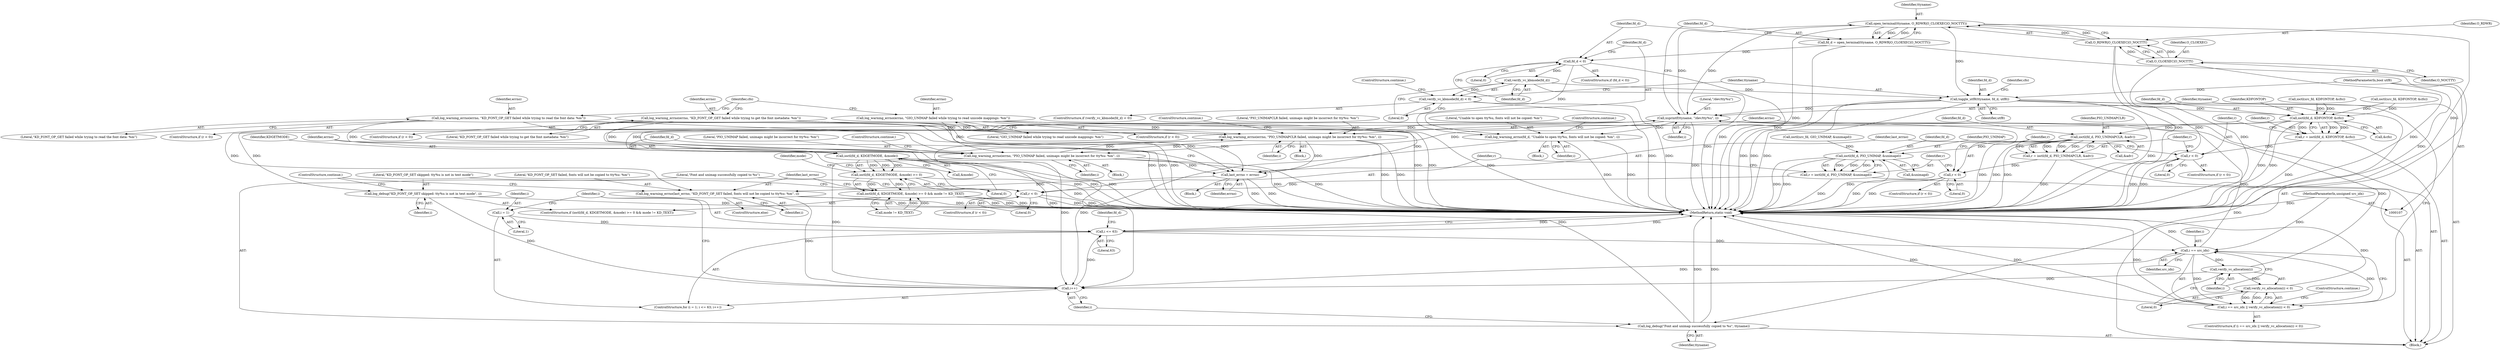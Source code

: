 digraph "1_systemd_9725f1a10f80f5e0ae7d9b60547458622aeb322f_1@API" {
"1000290" [label="(Call,open_terminal(ttyname, O_RDWR|O_CLOEXEC|O_NOCTTY))"];
"1000284" [label="(Call,xsprintf(ttyname, \"/dev/tty%u\", i))"];
"1000290" [label="(Call,open_terminal(ttyname, O_RDWR|O_CLOEXEC|O_NOCTTY))"];
"1000292" [label="(Call,O_RDWR|O_CLOEXEC|O_NOCTTY)"];
"1000294" [label="(Call,O_CLOEXEC|O_NOCTTY)"];
"1000396" [label="(Call,log_debug(\"Font and unimap successfully copied to %s\", ttyname))"];
"1000313" [label="(Call,toggle_utf8(ttyname, fd_d, utf8))"];
"1000309" [label="(Call,verify_vc_kbmode(fd_d))"];
"1000298" [label="(Call,fd_d < 0)"];
"1000288" [label="(Call,fd_d = open_terminal(ttyname, O_RDWR|O_CLOEXEC|O_NOCTTY))"];
"1000110" [label="(MethodParameterIn,bool utf8)"];
"1000280" [label="(Call,verify_vc_allocation(i))"];
"1000276" [label="(Call,i == src_idx)"];
"1000262" [label="(Call,i <= 63)"];
"1000259" [label="(Call,i = 1)"];
"1000265" [label="(Call,i++)"];
"1000302" [label="(Call,log_warning_errno(fd_d, \"Unable to open tty%u, fonts will not be copied: %m\", i))"];
"1000357" [label="(Call,log_warning_errno(last_errno, \"KD_FONT_OP_SET failed, fonts will not be copied to tty%u: %m\", i))"];
"1000338" [label="(Call,last_errno = errno)"];
"1000374" [label="(Call,log_warning_errno(errno, \"PIO_UNIMAPCLR failed, unimaps might be incorrect for tty%u: %m\", i))"];
"1000215" [label="(Call,log_warning_errno(errno, \"KD_FONT_OP_GET failed while trying to read the font data: %m\"))"];
"1000391" [label="(Call,log_warning_errno(errno, \"PIO_UNIMAP failed, unimaps might be incorrect for tty%u: %m\", i))"];
"1000142" [label="(Call,log_warning_errno(errno, \"KD_FONT_OP_GET failed while trying to get the font metadata: %m\"))"];
"1000241" [label="(Call,log_warning_errno(errno, \"GIO_UNIMAP failed while trying to read unicode mappings: %m\"))"];
"1000353" [label="(Call,log_debug(\"KD_FONT_OP_SET skipped: tty%u is not in text mode\", i))"];
"1000109" [label="(MethodParameterIn,unsigned src_idx)"];
"1000275" [label="(Call,i == src_idx || verify_vc_allocation(i) < 0)"];
"1000279" [label="(Call,verify_vc_allocation(i) < 0)"];
"1000308" [label="(Call,verify_vc_kbmode(fd_d) < 0)"];
"1000326" [label="(Call,ioctl(fd_d, KDFONTOP, &cfo))"];
"1000324" [label="(Call,r = ioctl(fd_d, KDFONTOP, &cfo))"];
"1000332" [label="(Call,r < 0)"];
"1000344" [label="(Call,ioctl(fd_d, KDGETMODE, &mode))"];
"1000343" [label="(Call,ioctl(fd_d, KDGETMODE, &mode) >= 0)"];
"1000342" [label="(Call,ioctl(fd_d, KDGETMODE, &mode) >= 0 && mode != KD_TEXT)"];
"1000364" [label="(Call,ioctl(fd_d, PIO_UNIMAPCLR, &adv))"];
"1000362" [label="(Call,r = ioctl(fd_d, PIO_UNIMAPCLR, &adv))"];
"1000370" [label="(Call,r < 0)"];
"1000381" [label="(Call,ioctl(fd_d, PIO_UNIMAP, &unimapd))"];
"1000379" [label="(Call,r = ioctl(fd_d, PIO_UNIMAP, &unimapd))"];
"1000387" [label="(Call,r < 0)"];
"1000351" [label="(Identifier,mode)"];
"1000307" [label="(ControlStructure,if (verify_vc_kbmode(fd_d) < 0))"];
"1000365" [label="(Identifier,fd_d)"];
"1000287" [label="(Identifier,i)"];
"1000295" [label="(Identifier,O_CLOEXEC)"];
"1000277" [label="(Identifier,i)"];
"1000324" [label="(Call,r = ioctl(fd_d, KDFONTOP, &cfo))"];
"1000387" [label="(Call,r < 0)"];
"1000327" [label="(Identifier,fd_d)"];
"1000353" [label="(Call,log_debug(\"KD_FONT_OP_SET skipped: tty%u is not in text mode\", i))"];
"1000302" [label="(Call,log_warning_errno(fd_d, \"Unable to open tty%u, fonts will not be copied: %m\", i))"];
"1000355" [label="(Identifier,i)"];
"1000243" [label="(Literal,\"GIO_UNIMAP failed while trying to read unicode mappings: %m\")"];
"1000300" [label="(Literal,0)"];
"1000296" [label="(Identifier,O_NOCTTY)"];
"1000356" [label="(ControlStructure,else)"];
"1000242" [label="(Identifier,errno)"];
"1000262" [label="(Call,i <= 63)"];
"1000335" [label="(Block,)"];
"1000377" [label="(Identifier,i)"];
"1000390" [label="(Block,)"];
"1000260" [label="(Identifier,i)"];
"1000297" [label="(ControlStructure,if (fd_d < 0))"];
"1000267" [label="(Block,)"];
"1000341" [label="(ControlStructure,if (ioctl(fd_d, KDGETMODE, &mode) >= 0 && mode != KD_TEXT))"];
"1000338" [label="(Call,last_errno = errno)"];
"1000301" [label="(Block,)"];
"1000328" [label="(Identifier,KDFONTOP)"];
"1000138" [label="(ControlStructure,if (r < 0))"];
"1000354" [label="(Literal,\"KD_FONT_OP_SET skipped: tty%u is not in text mode\")"];
"1000326" [label="(Call,ioctl(fd_d, KDFONTOP, &cfo))"];
"1000346" [label="(Identifier,KDGETMODE)"];
"1000314" [label="(Identifier,ttyname)"];
"1000215" [label="(Call,log_warning_errno(errno, \"KD_FONT_OP_GET failed while trying to read the font data: %m\"))"];
"1000382" [label="(Identifier,fd_d)"];
"1000320" [label="(Identifier,cfo)"];
"1000281" [label="(Identifier,i)"];
"1000217" [label="(Literal,\"KD_FONT_OP_GET failed while trying to read the font data: %m\")"];
"1000274" [label="(ControlStructure,if (i == src_idx || verify_vc_allocation(i) < 0))"];
"1000361" [label="(ControlStructure,continue;)"];
"1000288" [label="(Call,fd_d = open_terminal(ttyname, O_RDWR|O_CLOEXEC|O_NOCTTY))"];
"1000261" [label="(Literal,1)"];
"1000372" [label="(Literal,0)"];
"1000258" [label="(ControlStructure,for (i = 1; i <= 63; i++))"];
"1000362" [label="(Call,r = ioctl(fd_d, PIO_UNIMAPCLR, &adv))"];
"1000375" [label="(Identifier,errno)"];
"1000349" [label="(Literal,0)"];
"1000306" [label="(ControlStructure,continue;)"];
"1000241" [label="(Call,log_warning_errno(errno, \"GIO_UNIMAP failed while trying to read unicode mappings: %m\"))"];
"1000380" [label="(Identifier,r)"];
"1000342" [label="(Call,ioctl(fd_d, KDGETMODE, &mode) >= 0 && mode != KD_TEXT)"];
"1000311" [label="(Literal,0)"];
"1000304" [label="(Literal,\"Unable to open tty%u, fonts will not be copied: %m\")"];
"1000292" [label="(Call,O_RDWR|O_CLOEXEC|O_NOCTTY)"];
"1000266" [label="(Identifier,i)"];
"1000275" [label="(Call,i == src_idx || verify_vc_allocation(i) < 0)"];
"1000284" [label="(Call,xsprintf(ttyname, \"/dev/tty%u\", i))"];
"1000367" [label="(Call,&adv)"];
"1000143" [label="(Identifier,errno)"];
"1000360" [label="(Identifier,i)"];
"1000371" [label="(Identifier,r)"];
"1000286" [label="(Literal,\"/dev/tty%u\")"];
"1000331" [label="(ControlStructure,if (r < 0))"];
"1000359" [label="(Literal,\"KD_FONT_OP_SET failed, fonts will not be copied to tty%u: %m\")"];
"1000384" [label="(Call,&unimapd)"];
"1000299" [label="(Identifier,fd_d)"];
"1000376" [label="(Literal,\"PIO_UNIMAPCLR failed, unimaps might be incorrect for tty%u: %m\")"];
"1000357" [label="(Call,log_warning_errno(last_errno, \"KD_FONT_OP_SET failed, fonts will not be copied to tty%u: %m\", i))"];
"1000259" [label="(Call,i = 1)"];
"1000315" [label="(Identifier,fd_d)"];
"1000386" [label="(ControlStructure,if (r < 0))"];
"1000280" [label="(Call,verify_vc_allocation(i))"];
"1000290" [label="(Call,open_terminal(ttyname, O_RDWR|O_CLOEXEC|O_NOCTTY))"];
"1000334" [label="(Literal,0)"];
"1000309" [label="(Call,verify_vc_kbmode(fd_d))"];
"1000144" [label="(Literal,\"KD_FONT_OP_GET failed while trying to get the font metadata: %m\")"];
"1000399" [label="(MethodReturn,static void)"];
"1000347" [label="(Call,&mode)"];
"1000109" [label="(MethodParameterIn,unsigned src_idx)"];
"1000316" [label="(Identifier,utf8)"];
"1000265" [label="(Call,i++)"];
"1000283" [label="(ControlStructure,continue;)"];
"1000389" [label="(Literal,0)"];
"1000289" [label="(Identifier,fd_d)"];
"1000305" [label="(Identifier,i)"];
"1000339" [label="(Identifier,last_errno)"];
"1000303" [label="(Identifier,fd_d)"];
"1000394" [label="(Identifier,i)"];
"1000294" [label="(Call,O_CLOEXEC|O_NOCTTY)"];
"1000370" [label="(Call,r < 0)"];
"1000383" [label="(Identifier,PIO_UNIMAP)"];
"1000364" [label="(Call,ioctl(fd_d, PIO_UNIMAPCLR, &adv))"];
"1000340" [label="(Identifier,errno)"];
"1000373" [label="(Block,)"];
"1000332" [label="(Call,r < 0)"];
"1000343" [label="(Call,ioctl(fd_d, KDGETMODE, &mode) >= 0)"];
"1000391" [label="(Call,log_warning_errno(errno, \"PIO_UNIMAP failed, unimaps might be incorrect for tty%u: %m\", i))"];
"1000363" [label="(Identifier,r)"];
"1000397" [label="(Literal,\"Font and unimap successfully copied to %s\")"];
"1000278" [label="(Identifier,src_idx)"];
"1000398" [label="(Identifier,ttyname)"];
"1000279" [label="(Call,verify_vc_allocation(i) < 0)"];
"1000298" [label="(Call,fd_d < 0)"];
"1000271" [label="(Identifier,fd_d)"];
"1000237" [label="(ControlStructure,if (r < 0))"];
"1000381" [label="(Call,ioctl(fd_d, PIO_UNIMAP, &unimapd))"];
"1000206" [label="(Call,ioctl(src_fd, KDFONTOP, &cfo))"];
"1000142" [label="(Call,log_warning_errno(errno, \"KD_FONT_OP_GET failed while trying to get the font metadata: %m\"))"];
"1000369" [label="(ControlStructure,if (r < 0))"];
"1000285" [label="(Identifier,ttyname)"];
"1000325" [label="(Identifier,r)"];
"1000312" [label="(ControlStructure,continue;)"];
"1000308" [label="(Call,verify_vc_kbmode(fd_d) < 0)"];
"1000211" [label="(ControlStructure,if (r < 0))"];
"1000253" [label="(Identifier,cfo)"];
"1000291" [label="(Identifier,ttyname)"];
"1000329" [label="(Call,&cfo)"];
"1000276" [label="(Call,i == src_idx)"];
"1000232" [label="(Call,ioctl(src_fd, GIO_UNIMAP, &unimapd))"];
"1000396" [label="(Call,log_debug(\"Font and unimap successfully copied to %s\", ttyname))"];
"1000374" [label="(Call,log_warning_errno(errno, \"PIO_UNIMAPCLR failed, unimaps might be incorrect for tty%u: %m\", i))"];
"1000392" [label="(Identifier,errno)"];
"1000393" [label="(Literal,\"PIO_UNIMAP failed, unimaps might be incorrect for tty%u: %m\")"];
"1000282" [label="(Literal,0)"];
"1000216" [label="(Identifier,errno)"];
"1000388" [label="(Identifier,r)"];
"1000358" [label="(Identifier,last_errno)"];
"1000395" [label="(ControlStructure,continue;)"];
"1000264" [label="(Literal,63)"];
"1000313" [label="(Call,toggle_utf8(ttyname, fd_d, utf8))"];
"1000310" [label="(Identifier,fd_d)"];
"1000350" [label="(Call,mode != KD_TEXT)"];
"1000293" [label="(Identifier,O_RDWR)"];
"1000378" [label="(ControlStructure,continue;)"];
"1000379" [label="(Call,r = ioctl(fd_d, PIO_UNIMAP, &unimapd))"];
"1000345" [label="(Identifier,fd_d)"];
"1000263" [label="(Identifier,i)"];
"1000133" [label="(Call,ioctl(src_fd, KDFONTOP, &cfo))"];
"1000333" [label="(Identifier,r)"];
"1000344" [label="(Call,ioctl(fd_d, KDGETMODE, &mode))"];
"1000366" [label="(Identifier,PIO_UNIMAPCLR)"];
"1000110" [label="(MethodParameterIn,bool utf8)"];
"1000290" -> "1000288"  [label="AST: "];
"1000290" -> "1000292"  [label="CFG: "];
"1000291" -> "1000290"  [label="AST: "];
"1000292" -> "1000290"  [label="AST: "];
"1000288" -> "1000290"  [label="CFG: "];
"1000290" -> "1000399"  [label="DDG: "];
"1000290" -> "1000399"  [label="DDG: "];
"1000290" -> "1000284"  [label="DDG: "];
"1000290" -> "1000288"  [label="DDG: "];
"1000290" -> "1000288"  [label="DDG: "];
"1000284" -> "1000290"  [label="DDG: "];
"1000292" -> "1000290"  [label="DDG: "];
"1000292" -> "1000290"  [label="DDG: "];
"1000290" -> "1000313"  [label="DDG: "];
"1000284" -> "1000267"  [label="AST: "];
"1000284" -> "1000287"  [label="CFG: "];
"1000285" -> "1000284"  [label="AST: "];
"1000286" -> "1000284"  [label="AST: "];
"1000287" -> "1000284"  [label="AST: "];
"1000289" -> "1000284"  [label="CFG: "];
"1000284" -> "1000399"  [label="DDG: "];
"1000284" -> "1000265"  [label="DDG: "];
"1000396" -> "1000284"  [label="DDG: "];
"1000313" -> "1000284"  [label="DDG: "];
"1000280" -> "1000284"  [label="DDG: "];
"1000276" -> "1000284"  [label="DDG: "];
"1000284" -> "1000302"  [label="DDG: "];
"1000284" -> "1000353"  [label="DDG: "];
"1000284" -> "1000357"  [label="DDG: "];
"1000284" -> "1000374"  [label="DDG: "];
"1000284" -> "1000391"  [label="DDG: "];
"1000292" -> "1000294"  [label="CFG: "];
"1000293" -> "1000292"  [label="AST: "];
"1000294" -> "1000292"  [label="AST: "];
"1000292" -> "1000399"  [label="DDG: "];
"1000292" -> "1000399"  [label="DDG: "];
"1000294" -> "1000292"  [label="DDG: "];
"1000294" -> "1000292"  [label="DDG: "];
"1000294" -> "1000296"  [label="CFG: "];
"1000295" -> "1000294"  [label="AST: "];
"1000296" -> "1000294"  [label="AST: "];
"1000294" -> "1000399"  [label="DDG: "];
"1000294" -> "1000399"  [label="DDG: "];
"1000396" -> "1000267"  [label="AST: "];
"1000396" -> "1000398"  [label="CFG: "];
"1000397" -> "1000396"  [label="AST: "];
"1000398" -> "1000396"  [label="AST: "];
"1000266" -> "1000396"  [label="CFG: "];
"1000396" -> "1000399"  [label="DDG: "];
"1000396" -> "1000399"  [label="DDG: "];
"1000313" -> "1000396"  [label="DDG: "];
"1000313" -> "1000267"  [label="AST: "];
"1000313" -> "1000316"  [label="CFG: "];
"1000314" -> "1000313"  [label="AST: "];
"1000315" -> "1000313"  [label="AST: "];
"1000316" -> "1000313"  [label="AST: "];
"1000320" -> "1000313"  [label="CFG: "];
"1000313" -> "1000399"  [label="DDG: "];
"1000313" -> "1000399"  [label="DDG: "];
"1000313" -> "1000399"  [label="DDG: "];
"1000313" -> "1000399"  [label="DDG: "];
"1000309" -> "1000313"  [label="DDG: "];
"1000110" -> "1000313"  [label="DDG: "];
"1000313" -> "1000326"  [label="DDG: "];
"1000309" -> "1000308"  [label="AST: "];
"1000309" -> "1000310"  [label="CFG: "];
"1000310" -> "1000309"  [label="AST: "];
"1000311" -> "1000309"  [label="CFG: "];
"1000309" -> "1000399"  [label="DDG: "];
"1000309" -> "1000308"  [label="DDG: "];
"1000298" -> "1000309"  [label="DDG: "];
"1000298" -> "1000297"  [label="AST: "];
"1000298" -> "1000300"  [label="CFG: "];
"1000299" -> "1000298"  [label="AST: "];
"1000300" -> "1000298"  [label="AST: "];
"1000303" -> "1000298"  [label="CFG: "];
"1000310" -> "1000298"  [label="CFG: "];
"1000298" -> "1000399"  [label="DDG: "];
"1000288" -> "1000298"  [label="DDG: "];
"1000298" -> "1000302"  [label="DDG: "];
"1000288" -> "1000267"  [label="AST: "];
"1000289" -> "1000288"  [label="AST: "];
"1000299" -> "1000288"  [label="CFG: "];
"1000288" -> "1000399"  [label="DDG: "];
"1000110" -> "1000107"  [label="AST: "];
"1000110" -> "1000399"  [label="DDG: "];
"1000280" -> "1000279"  [label="AST: "];
"1000280" -> "1000281"  [label="CFG: "];
"1000281" -> "1000280"  [label="AST: "];
"1000282" -> "1000280"  [label="CFG: "];
"1000280" -> "1000265"  [label="DDG: "];
"1000280" -> "1000279"  [label="DDG: "];
"1000276" -> "1000280"  [label="DDG: "];
"1000276" -> "1000275"  [label="AST: "];
"1000276" -> "1000278"  [label="CFG: "];
"1000277" -> "1000276"  [label="AST: "];
"1000278" -> "1000276"  [label="AST: "];
"1000281" -> "1000276"  [label="CFG: "];
"1000275" -> "1000276"  [label="CFG: "];
"1000276" -> "1000399"  [label="DDG: "];
"1000276" -> "1000265"  [label="DDG: "];
"1000276" -> "1000275"  [label="DDG: "];
"1000276" -> "1000275"  [label="DDG: "];
"1000262" -> "1000276"  [label="DDG: "];
"1000109" -> "1000276"  [label="DDG: "];
"1000262" -> "1000258"  [label="AST: "];
"1000262" -> "1000264"  [label="CFG: "];
"1000263" -> "1000262"  [label="AST: "];
"1000264" -> "1000262"  [label="AST: "];
"1000271" -> "1000262"  [label="CFG: "];
"1000399" -> "1000262"  [label="CFG: "];
"1000262" -> "1000399"  [label="DDG: "];
"1000262" -> "1000399"  [label="DDG: "];
"1000259" -> "1000262"  [label="DDG: "];
"1000265" -> "1000262"  [label="DDG: "];
"1000259" -> "1000258"  [label="AST: "];
"1000259" -> "1000261"  [label="CFG: "];
"1000260" -> "1000259"  [label="AST: "];
"1000261" -> "1000259"  [label="AST: "];
"1000263" -> "1000259"  [label="CFG: "];
"1000265" -> "1000258"  [label="AST: "];
"1000265" -> "1000266"  [label="CFG: "];
"1000266" -> "1000265"  [label="AST: "];
"1000263" -> "1000265"  [label="CFG: "];
"1000302" -> "1000265"  [label="DDG: "];
"1000357" -> "1000265"  [label="DDG: "];
"1000353" -> "1000265"  [label="DDG: "];
"1000391" -> "1000265"  [label="DDG: "];
"1000374" -> "1000265"  [label="DDG: "];
"1000302" -> "1000301"  [label="AST: "];
"1000302" -> "1000305"  [label="CFG: "];
"1000303" -> "1000302"  [label="AST: "];
"1000304" -> "1000302"  [label="AST: "];
"1000305" -> "1000302"  [label="AST: "];
"1000306" -> "1000302"  [label="CFG: "];
"1000302" -> "1000399"  [label="DDG: "];
"1000302" -> "1000399"  [label="DDG: "];
"1000357" -> "1000356"  [label="AST: "];
"1000357" -> "1000360"  [label="CFG: "];
"1000358" -> "1000357"  [label="AST: "];
"1000359" -> "1000357"  [label="AST: "];
"1000360" -> "1000357"  [label="AST: "];
"1000361" -> "1000357"  [label="CFG: "];
"1000357" -> "1000399"  [label="DDG: "];
"1000357" -> "1000399"  [label="DDG: "];
"1000338" -> "1000357"  [label="DDG: "];
"1000338" -> "1000335"  [label="AST: "];
"1000338" -> "1000340"  [label="CFG: "];
"1000339" -> "1000338"  [label="AST: "];
"1000340" -> "1000338"  [label="AST: "];
"1000345" -> "1000338"  [label="CFG: "];
"1000338" -> "1000399"  [label="DDG: "];
"1000338" -> "1000399"  [label="DDG: "];
"1000374" -> "1000338"  [label="DDG: "];
"1000215" -> "1000338"  [label="DDG: "];
"1000391" -> "1000338"  [label="DDG: "];
"1000142" -> "1000338"  [label="DDG: "];
"1000241" -> "1000338"  [label="DDG: "];
"1000374" -> "1000373"  [label="AST: "];
"1000374" -> "1000377"  [label="CFG: "];
"1000375" -> "1000374"  [label="AST: "];
"1000376" -> "1000374"  [label="AST: "];
"1000377" -> "1000374"  [label="AST: "];
"1000378" -> "1000374"  [label="CFG: "];
"1000374" -> "1000399"  [label="DDG: "];
"1000374" -> "1000399"  [label="DDG: "];
"1000215" -> "1000374"  [label="DDG: "];
"1000391" -> "1000374"  [label="DDG: "];
"1000142" -> "1000374"  [label="DDG: "];
"1000241" -> "1000374"  [label="DDG: "];
"1000374" -> "1000391"  [label="DDG: "];
"1000215" -> "1000211"  [label="AST: "];
"1000215" -> "1000217"  [label="CFG: "];
"1000216" -> "1000215"  [label="AST: "];
"1000217" -> "1000215"  [label="AST: "];
"1000253" -> "1000215"  [label="CFG: "];
"1000215" -> "1000399"  [label="DDG: "];
"1000215" -> "1000399"  [label="DDG: "];
"1000215" -> "1000391"  [label="DDG: "];
"1000391" -> "1000390"  [label="AST: "];
"1000391" -> "1000394"  [label="CFG: "];
"1000392" -> "1000391"  [label="AST: "];
"1000393" -> "1000391"  [label="AST: "];
"1000394" -> "1000391"  [label="AST: "];
"1000395" -> "1000391"  [label="CFG: "];
"1000391" -> "1000399"  [label="DDG: "];
"1000391" -> "1000399"  [label="DDG: "];
"1000142" -> "1000391"  [label="DDG: "];
"1000241" -> "1000391"  [label="DDG: "];
"1000142" -> "1000138"  [label="AST: "];
"1000142" -> "1000144"  [label="CFG: "];
"1000143" -> "1000142"  [label="AST: "];
"1000144" -> "1000142"  [label="AST: "];
"1000253" -> "1000142"  [label="CFG: "];
"1000142" -> "1000399"  [label="DDG: "];
"1000142" -> "1000399"  [label="DDG: "];
"1000241" -> "1000237"  [label="AST: "];
"1000241" -> "1000243"  [label="CFG: "];
"1000242" -> "1000241"  [label="AST: "];
"1000243" -> "1000241"  [label="AST: "];
"1000253" -> "1000241"  [label="CFG: "];
"1000241" -> "1000399"  [label="DDG: "];
"1000241" -> "1000399"  [label="DDG: "];
"1000353" -> "1000341"  [label="AST: "];
"1000353" -> "1000355"  [label="CFG: "];
"1000354" -> "1000353"  [label="AST: "];
"1000355" -> "1000353"  [label="AST: "];
"1000361" -> "1000353"  [label="CFG: "];
"1000353" -> "1000399"  [label="DDG: "];
"1000109" -> "1000107"  [label="AST: "];
"1000109" -> "1000399"  [label="DDG: "];
"1000275" -> "1000274"  [label="AST: "];
"1000275" -> "1000279"  [label="CFG: "];
"1000279" -> "1000275"  [label="AST: "];
"1000283" -> "1000275"  [label="CFG: "];
"1000285" -> "1000275"  [label="CFG: "];
"1000275" -> "1000399"  [label="DDG: "];
"1000275" -> "1000399"  [label="DDG: "];
"1000275" -> "1000399"  [label="DDG: "];
"1000279" -> "1000275"  [label="DDG: "];
"1000279" -> "1000275"  [label="DDG: "];
"1000279" -> "1000282"  [label="CFG: "];
"1000282" -> "1000279"  [label="AST: "];
"1000279" -> "1000399"  [label="DDG: "];
"1000308" -> "1000307"  [label="AST: "];
"1000308" -> "1000311"  [label="CFG: "];
"1000311" -> "1000308"  [label="AST: "];
"1000312" -> "1000308"  [label="CFG: "];
"1000314" -> "1000308"  [label="CFG: "];
"1000308" -> "1000399"  [label="DDG: "];
"1000308" -> "1000399"  [label="DDG: "];
"1000326" -> "1000324"  [label="AST: "];
"1000326" -> "1000329"  [label="CFG: "];
"1000327" -> "1000326"  [label="AST: "];
"1000328" -> "1000326"  [label="AST: "];
"1000329" -> "1000326"  [label="AST: "];
"1000324" -> "1000326"  [label="CFG: "];
"1000326" -> "1000399"  [label="DDG: "];
"1000326" -> "1000399"  [label="DDG: "];
"1000326" -> "1000324"  [label="DDG: "];
"1000326" -> "1000324"  [label="DDG: "];
"1000326" -> "1000324"  [label="DDG: "];
"1000206" -> "1000326"  [label="DDG: "];
"1000206" -> "1000326"  [label="DDG: "];
"1000133" -> "1000326"  [label="DDG: "];
"1000133" -> "1000326"  [label="DDG: "];
"1000326" -> "1000344"  [label="DDG: "];
"1000326" -> "1000364"  [label="DDG: "];
"1000324" -> "1000267"  [label="AST: "];
"1000325" -> "1000324"  [label="AST: "];
"1000333" -> "1000324"  [label="CFG: "];
"1000324" -> "1000399"  [label="DDG: "];
"1000324" -> "1000332"  [label="DDG: "];
"1000332" -> "1000331"  [label="AST: "];
"1000332" -> "1000334"  [label="CFG: "];
"1000333" -> "1000332"  [label="AST: "];
"1000334" -> "1000332"  [label="AST: "];
"1000339" -> "1000332"  [label="CFG: "];
"1000363" -> "1000332"  [label="CFG: "];
"1000332" -> "1000399"  [label="DDG: "];
"1000332" -> "1000399"  [label="DDG: "];
"1000344" -> "1000343"  [label="AST: "];
"1000344" -> "1000347"  [label="CFG: "];
"1000345" -> "1000344"  [label="AST: "];
"1000346" -> "1000344"  [label="AST: "];
"1000347" -> "1000344"  [label="AST: "];
"1000349" -> "1000344"  [label="CFG: "];
"1000344" -> "1000399"  [label="DDG: "];
"1000344" -> "1000399"  [label="DDG: "];
"1000344" -> "1000399"  [label="DDG: "];
"1000344" -> "1000343"  [label="DDG: "];
"1000344" -> "1000343"  [label="DDG: "];
"1000344" -> "1000343"  [label="DDG: "];
"1000343" -> "1000342"  [label="AST: "];
"1000343" -> "1000349"  [label="CFG: "];
"1000349" -> "1000343"  [label="AST: "];
"1000351" -> "1000343"  [label="CFG: "];
"1000342" -> "1000343"  [label="CFG: "];
"1000343" -> "1000399"  [label="DDG: "];
"1000343" -> "1000342"  [label="DDG: "];
"1000343" -> "1000342"  [label="DDG: "];
"1000342" -> "1000341"  [label="AST: "];
"1000342" -> "1000350"  [label="CFG: "];
"1000350" -> "1000342"  [label="AST: "];
"1000354" -> "1000342"  [label="CFG: "];
"1000358" -> "1000342"  [label="CFG: "];
"1000342" -> "1000399"  [label="DDG: "];
"1000342" -> "1000399"  [label="DDG: "];
"1000342" -> "1000399"  [label="DDG: "];
"1000350" -> "1000342"  [label="DDG: "];
"1000350" -> "1000342"  [label="DDG: "];
"1000364" -> "1000362"  [label="AST: "];
"1000364" -> "1000367"  [label="CFG: "];
"1000365" -> "1000364"  [label="AST: "];
"1000366" -> "1000364"  [label="AST: "];
"1000367" -> "1000364"  [label="AST: "];
"1000362" -> "1000364"  [label="CFG: "];
"1000364" -> "1000399"  [label="DDG: "];
"1000364" -> "1000399"  [label="DDG: "];
"1000364" -> "1000399"  [label="DDG: "];
"1000364" -> "1000362"  [label="DDG: "];
"1000364" -> "1000362"  [label="DDG: "];
"1000364" -> "1000362"  [label="DDG: "];
"1000364" -> "1000381"  [label="DDG: "];
"1000362" -> "1000267"  [label="AST: "];
"1000363" -> "1000362"  [label="AST: "];
"1000371" -> "1000362"  [label="CFG: "];
"1000362" -> "1000399"  [label="DDG: "];
"1000362" -> "1000370"  [label="DDG: "];
"1000370" -> "1000369"  [label="AST: "];
"1000370" -> "1000372"  [label="CFG: "];
"1000371" -> "1000370"  [label="AST: "];
"1000372" -> "1000370"  [label="AST: "];
"1000375" -> "1000370"  [label="CFG: "];
"1000380" -> "1000370"  [label="CFG: "];
"1000370" -> "1000399"  [label="DDG: "];
"1000370" -> "1000399"  [label="DDG: "];
"1000381" -> "1000379"  [label="AST: "];
"1000381" -> "1000384"  [label="CFG: "];
"1000382" -> "1000381"  [label="AST: "];
"1000383" -> "1000381"  [label="AST: "];
"1000384" -> "1000381"  [label="AST: "];
"1000379" -> "1000381"  [label="CFG: "];
"1000381" -> "1000399"  [label="DDG: "];
"1000381" -> "1000399"  [label="DDG: "];
"1000381" -> "1000399"  [label="DDG: "];
"1000381" -> "1000379"  [label="DDG: "];
"1000381" -> "1000379"  [label="DDG: "];
"1000381" -> "1000379"  [label="DDG: "];
"1000232" -> "1000381"  [label="DDG: "];
"1000379" -> "1000267"  [label="AST: "];
"1000380" -> "1000379"  [label="AST: "];
"1000388" -> "1000379"  [label="CFG: "];
"1000379" -> "1000399"  [label="DDG: "];
"1000379" -> "1000387"  [label="DDG: "];
"1000387" -> "1000386"  [label="AST: "];
"1000387" -> "1000389"  [label="CFG: "];
"1000388" -> "1000387"  [label="AST: "];
"1000389" -> "1000387"  [label="AST: "];
"1000392" -> "1000387"  [label="CFG: "];
"1000397" -> "1000387"  [label="CFG: "];
"1000387" -> "1000399"  [label="DDG: "];
"1000387" -> "1000399"  [label="DDG: "];
}
